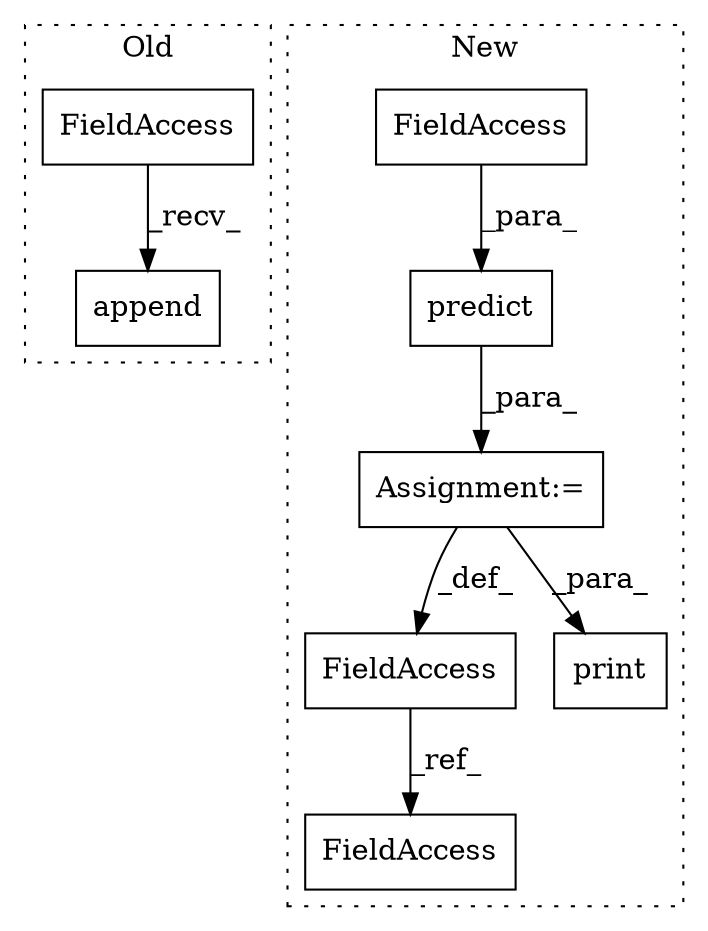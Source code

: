 digraph G {
subgraph cluster0 {
1 [label="append" a="32" s="304,329" l="7,1" shape="box"];
4 [label="FieldAccess" a="22" s="295" l="8" shape="box"];
label = "Old";
style="dotted";
}
subgraph cluster1 {
2 [label="predict" a="32" s="3470,3486" l="8,1" shape="box"];
3 [label="Assignment:=" a="7" s="3502" l="1" shape="box"];
5 [label="FieldAccess" a="22" s="3497" l="5" shape="box"];
6 [label="FieldAccess" a="22" s="3559" l="5" shape="box"];
7 [label="print" a="32" s="3651,3691" l="6,1" shape="box"];
8 [label="FieldAccess" a="22" s="3478" l="8" shape="box"];
label = "New";
style="dotted";
}
2 -> 3 [label="_para_"];
3 -> 5 [label="_def_"];
3 -> 7 [label="_para_"];
4 -> 1 [label="_recv_"];
5 -> 6 [label="_ref_"];
8 -> 2 [label="_para_"];
}